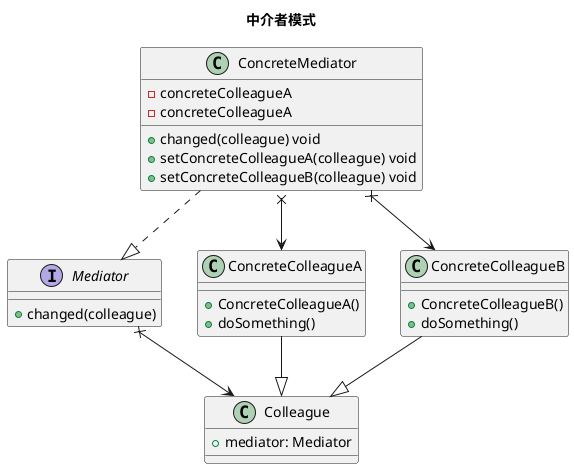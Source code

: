 @startuml mediator
title 中介者模式

interface Mediator {
    +changed(colleague)
}

class ConcreteMediator {
    -concreteColleagueA
    -concreteColleagueA
    +changed(colleague) void
    +setConcreteColleagueA(colleague) void
    +setConcreteColleagueB(colleague) void
}

class Colleague {
    +mediator: Mediator
}

class ConcreteColleagueA {
    +ConcreteColleagueA()
    +doSomething()
}

class ConcreteColleagueB {
    +ConcreteColleagueB()
    +doSomething()
}

ConcreteMediator ..|> Mediator
ConcreteColleagueA --|> Colleague
ConcreteColleagueB --|> Colleague

ConcreteMediator x--> ConcreteColleagueA
ConcreteMediator x--> ConcreteColleagueB

Mediator x--> Colleague
@enduml